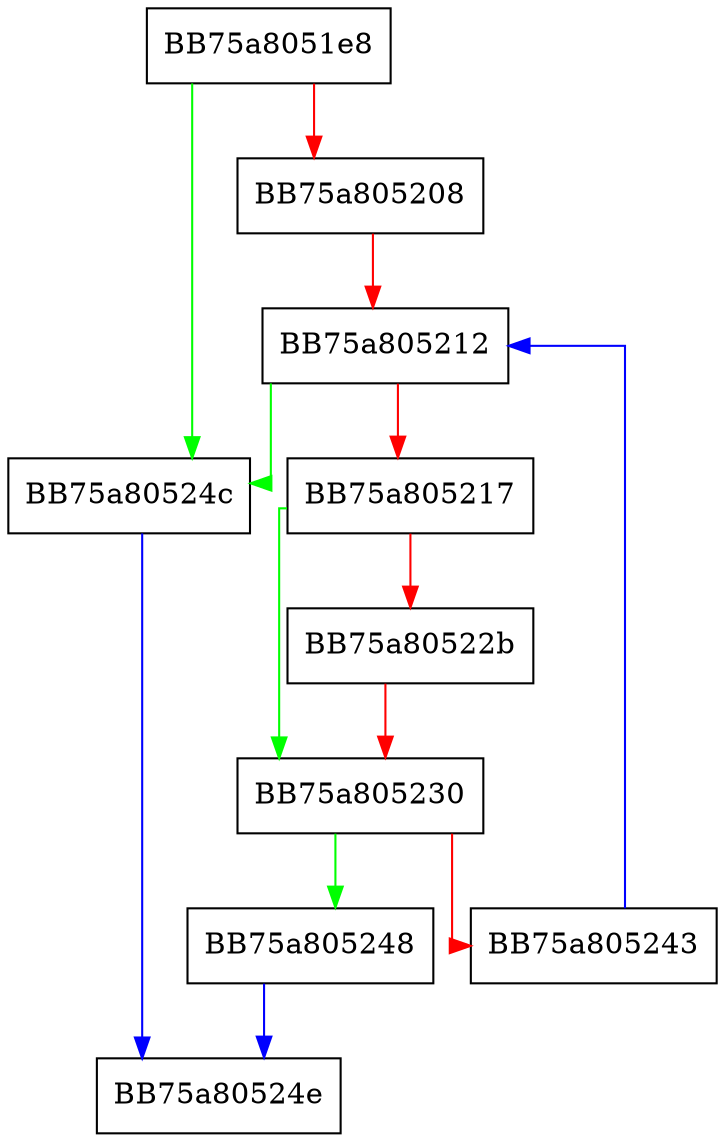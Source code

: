 digraph IsImmutableContainer {
  node [shape="box"];
  graph [splines=ortho];
  BB75a8051e8 -> BB75a80524c [color="green"];
  BB75a8051e8 -> BB75a805208 [color="red"];
  BB75a805208 -> BB75a805212 [color="red"];
  BB75a805212 -> BB75a80524c [color="green"];
  BB75a805212 -> BB75a805217 [color="red"];
  BB75a805217 -> BB75a805230 [color="green"];
  BB75a805217 -> BB75a80522b [color="red"];
  BB75a80522b -> BB75a805230 [color="red"];
  BB75a805230 -> BB75a805248 [color="green"];
  BB75a805230 -> BB75a805243 [color="red"];
  BB75a805243 -> BB75a805212 [color="blue"];
  BB75a805248 -> BB75a80524e [color="blue"];
  BB75a80524c -> BB75a80524e [color="blue"];
}
